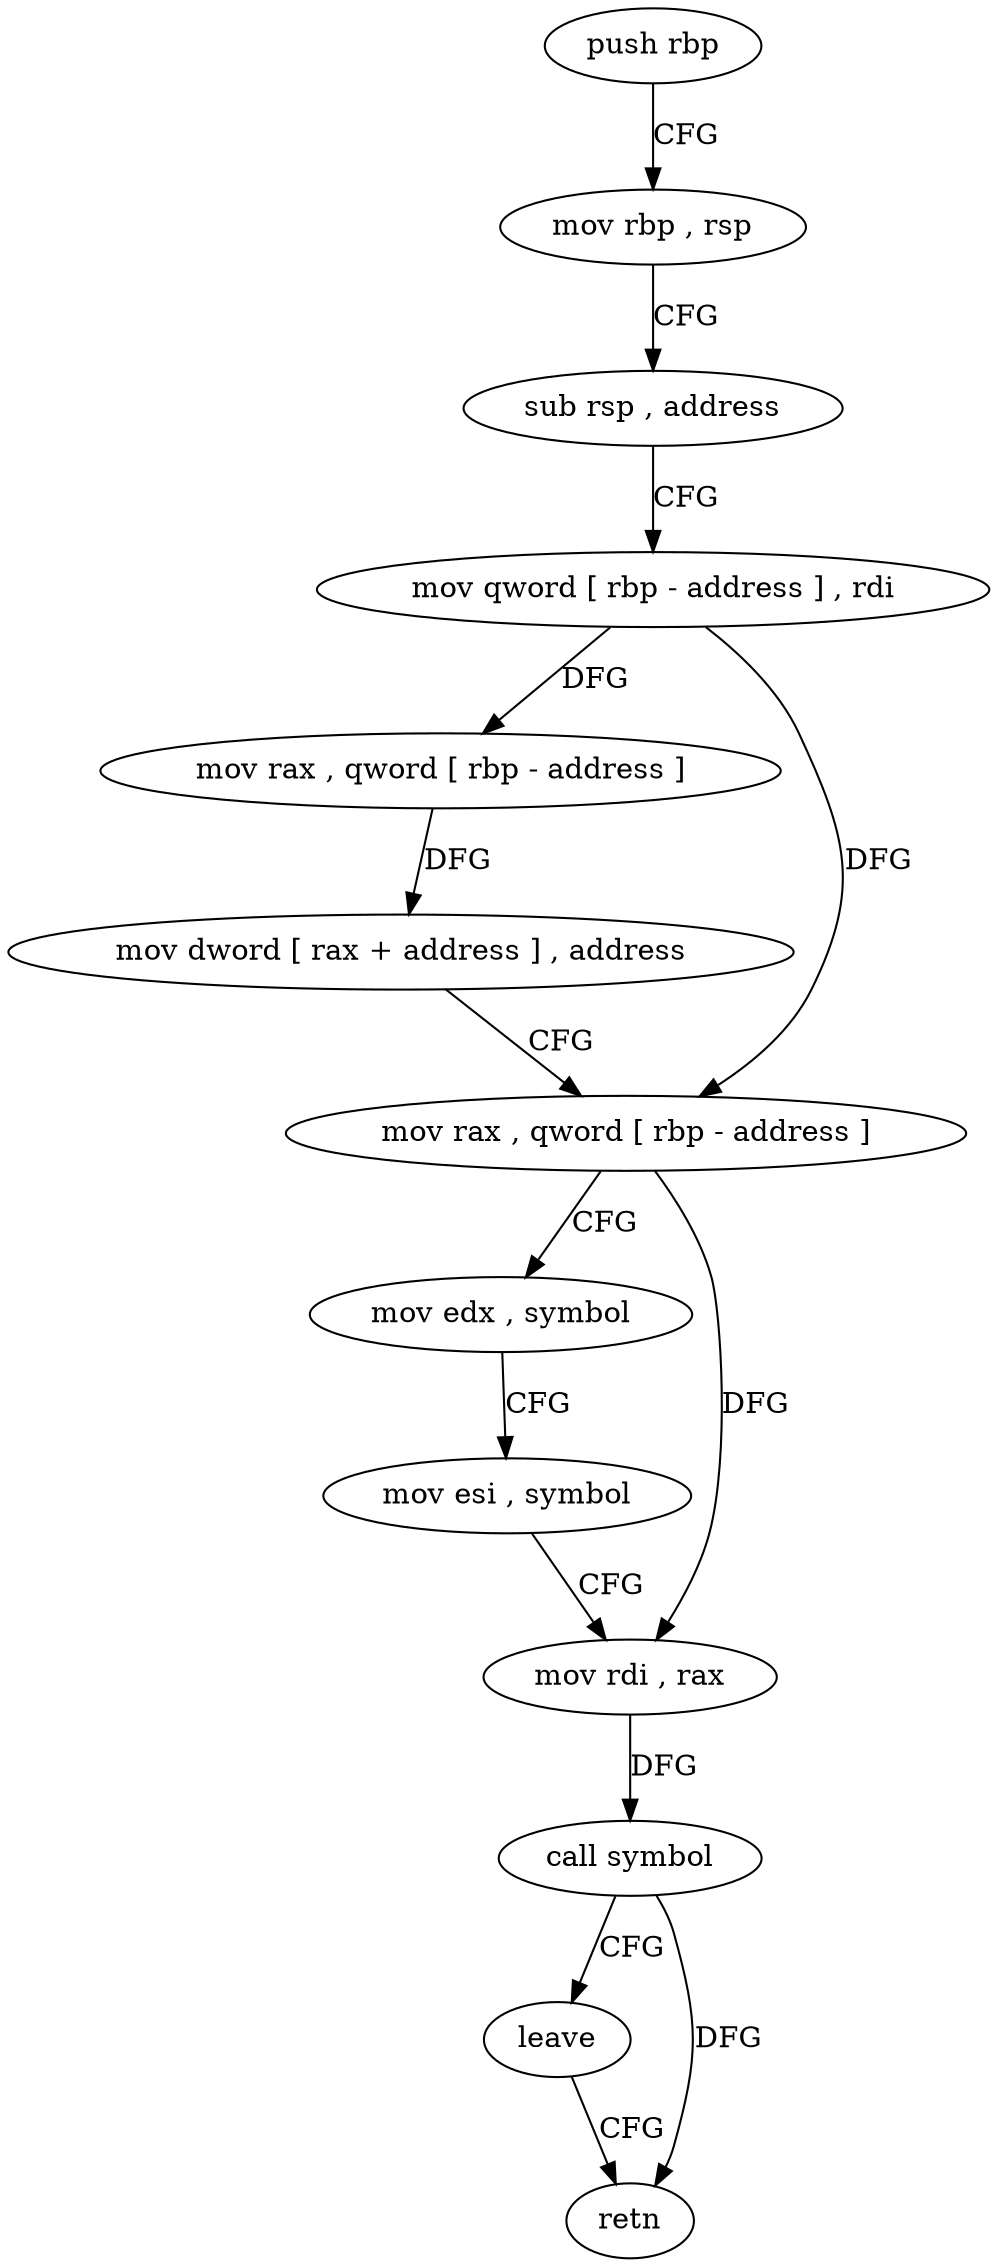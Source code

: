 digraph "func" {
"4459199" [label = "push rbp" ]
"4459200" [label = "mov rbp , rsp" ]
"4459203" [label = "sub rsp , address" ]
"4459207" [label = "mov qword [ rbp - address ] , rdi" ]
"4459211" [label = "mov rax , qword [ rbp - address ]" ]
"4459215" [label = "mov dword [ rax + address ] , address" ]
"4459222" [label = "mov rax , qword [ rbp - address ]" ]
"4459226" [label = "mov edx , symbol" ]
"4459231" [label = "mov esi , symbol" ]
"4459236" [label = "mov rdi , rax" ]
"4459239" [label = "call symbol" ]
"4459244" [label = "leave" ]
"4459245" [label = "retn" ]
"4459199" -> "4459200" [ label = "CFG" ]
"4459200" -> "4459203" [ label = "CFG" ]
"4459203" -> "4459207" [ label = "CFG" ]
"4459207" -> "4459211" [ label = "DFG" ]
"4459207" -> "4459222" [ label = "DFG" ]
"4459211" -> "4459215" [ label = "DFG" ]
"4459215" -> "4459222" [ label = "CFG" ]
"4459222" -> "4459226" [ label = "CFG" ]
"4459222" -> "4459236" [ label = "DFG" ]
"4459226" -> "4459231" [ label = "CFG" ]
"4459231" -> "4459236" [ label = "CFG" ]
"4459236" -> "4459239" [ label = "DFG" ]
"4459239" -> "4459244" [ label = "CFG" ]
"4459239" -> "4459245" [ label = "DFG" ]
"4459244" -> "4459245" [ label = "CFG" ]
}
